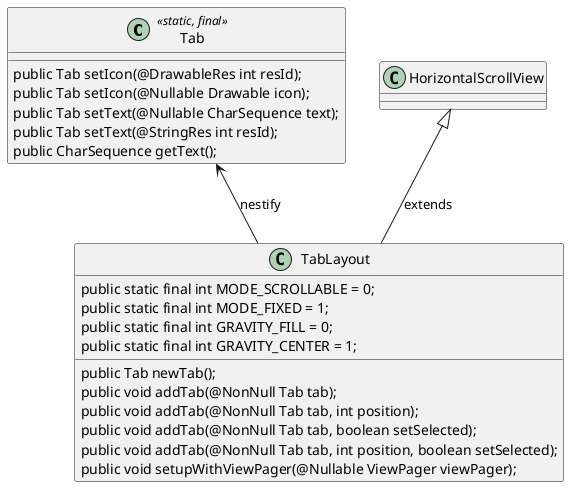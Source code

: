 @startuml

class Tab<<static, final>> {
    public Tab setIcon(@DrawableRes int resId);
    public Tab setIcon(@Nullable Drawable icon);
    public Tab setText(@Nullable CharSequence text);
    public Tab setText(@StringRes int resId);
    public CharSequence getText();
}

class TabLayout {
    public static final int MODE_SCROLLABLE = 0;
    public static final int MODE_FIXED = 1;
    public static final int GRAVITY_FILL = 0;
    public static final int GRAVITY_CENTER = 1;
    public Tab newTab();
    public void addTab(@NonNull Tab tab);
    public void addTab(@NonNull Tab tab, int position);
    public void addTab(@NonNull Tab tab, boolean setSelected);
    public void addTab(@NonNull Tab tab, int position, boolean setSelected);
    public void setupWithViewPager(@Nullable ViewPager viewPager);
}
HorizontalScrollView <|-- TabLayout : extends
Tab <-- TabLayout : nestify

@enduml